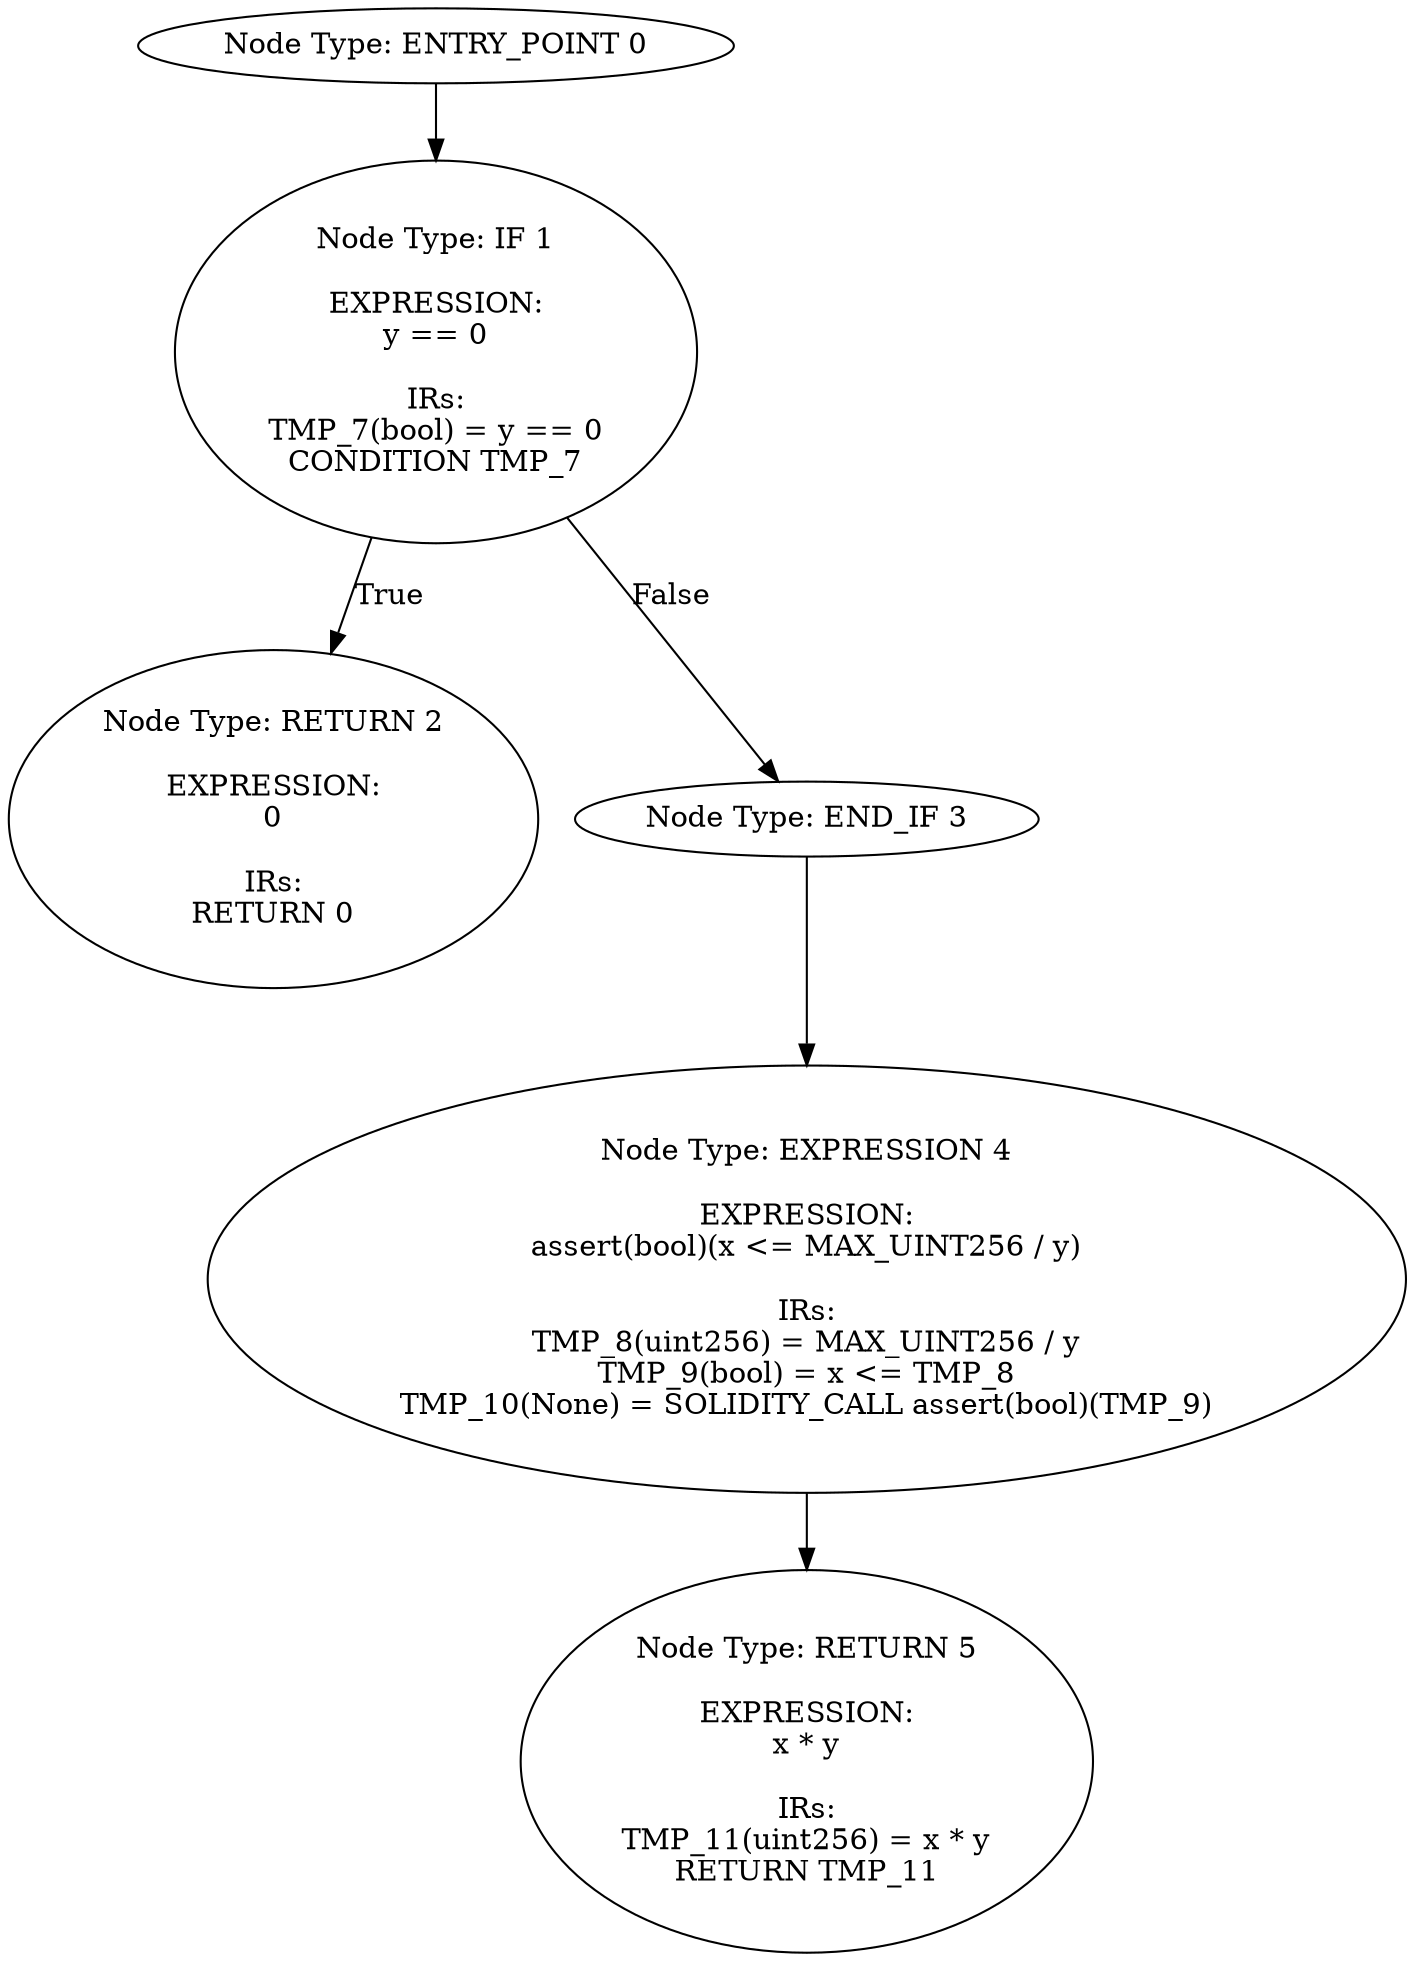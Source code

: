 digraph{
0[label="Node Type: ENTRY_POINT 0
"];
0->1;
1[label="Node Type: IF 1

EXPRESSION:
y == 0

IRs:
TMP_7(bool) = y == 0
CONDITION TMP_7"];
1->2[label="True"];
1->3[label="False"];
2[label="Node Type: RETURN 2

EXPRESSION:
0

IRs:
RETURN 0"];
3[label="Node Type: END_IF 3
"];
3->4;
4[label="Node Type: EXPRESSION 4

EXPRESSION:
assert(bool)(x <= MAX_UINT256 / y)

IRs:
TMP_8(uint256) = MAX_UINT256 / y
TMP_9(bool) = x <= TMP_8
TMP_10(None) = SOLIDITY_CALL assert(bool)(TMP_9)"];
4->5;
5[label="Node Type: RETURN 5

EXPRESSION:
x * y

IRs:
TMP_11(uint256) = x * y
RETURN TMP_11"];
}
